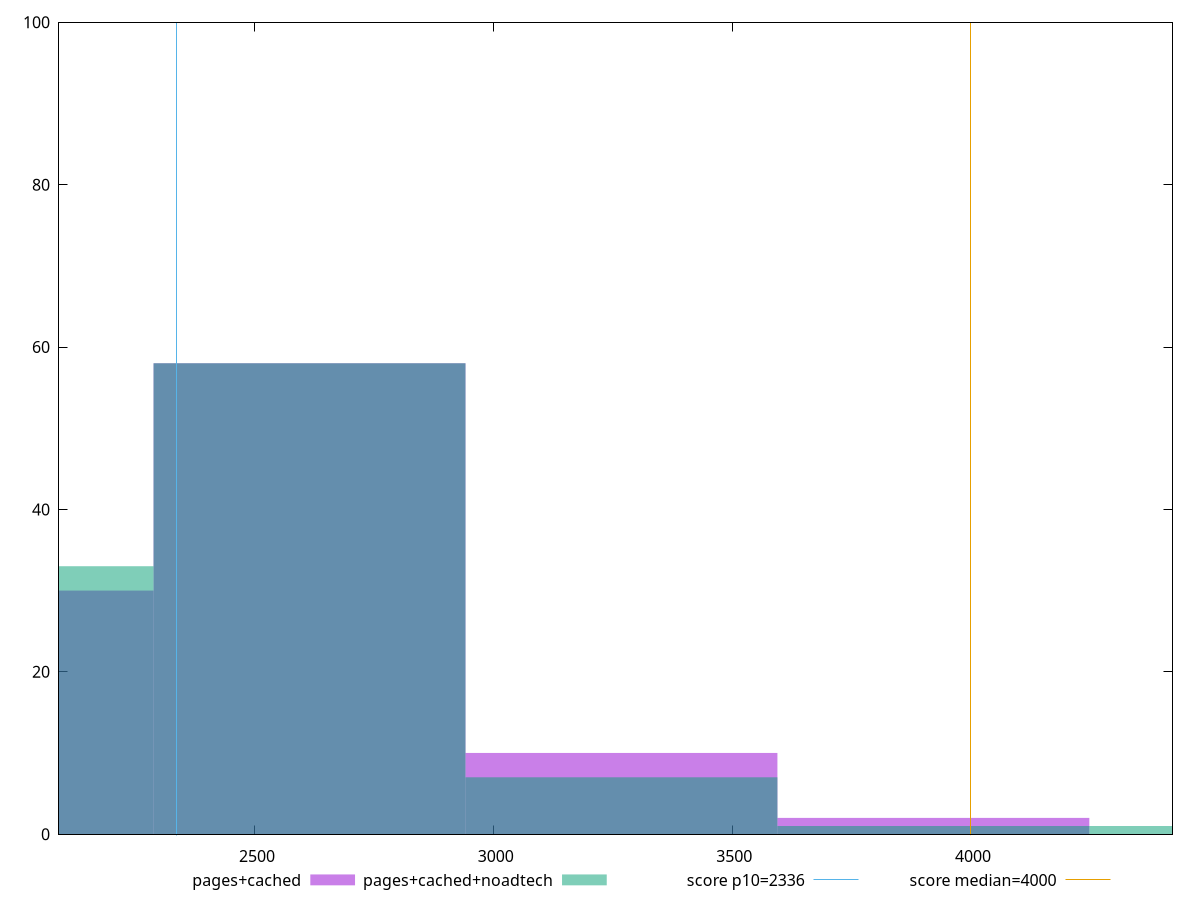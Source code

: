 reset

$pagesCached <<EOF
3267.756925861212 10
1960.654155516727 30
2614.2055406889694 58
3921.308311033454 2
EOF

$pagesCachedNoadtech <<EOF
3267.756925861212 7
2614.2055406889694 58
1960.654155516727 33
4574.859696205696 1
3921.308311033454 1
EOF

set key outside below
set boxwidth 653.5513851722424
set xrange [2089.3424999999997:4422.305]
set yrange [0:100]
set trange [0:100]
set style fill transparent solid 0.5 noborder

set parametric
set terminal svg size 640, 500 enhanced background rgb 'white'
set output "report_00015_2021-02-09T16-11-33.973Z/first-contentful-paint/comparison/histogram/1_vs_2.svg"

plot $pagesCached title "pages+cached" with boxes, \
     $pagesCachedNoadtech title "pages+cached+noadtech" with boxes, \
     2336,t title "score p10=2336", \
     4000,t title "score median=4000"

reset
